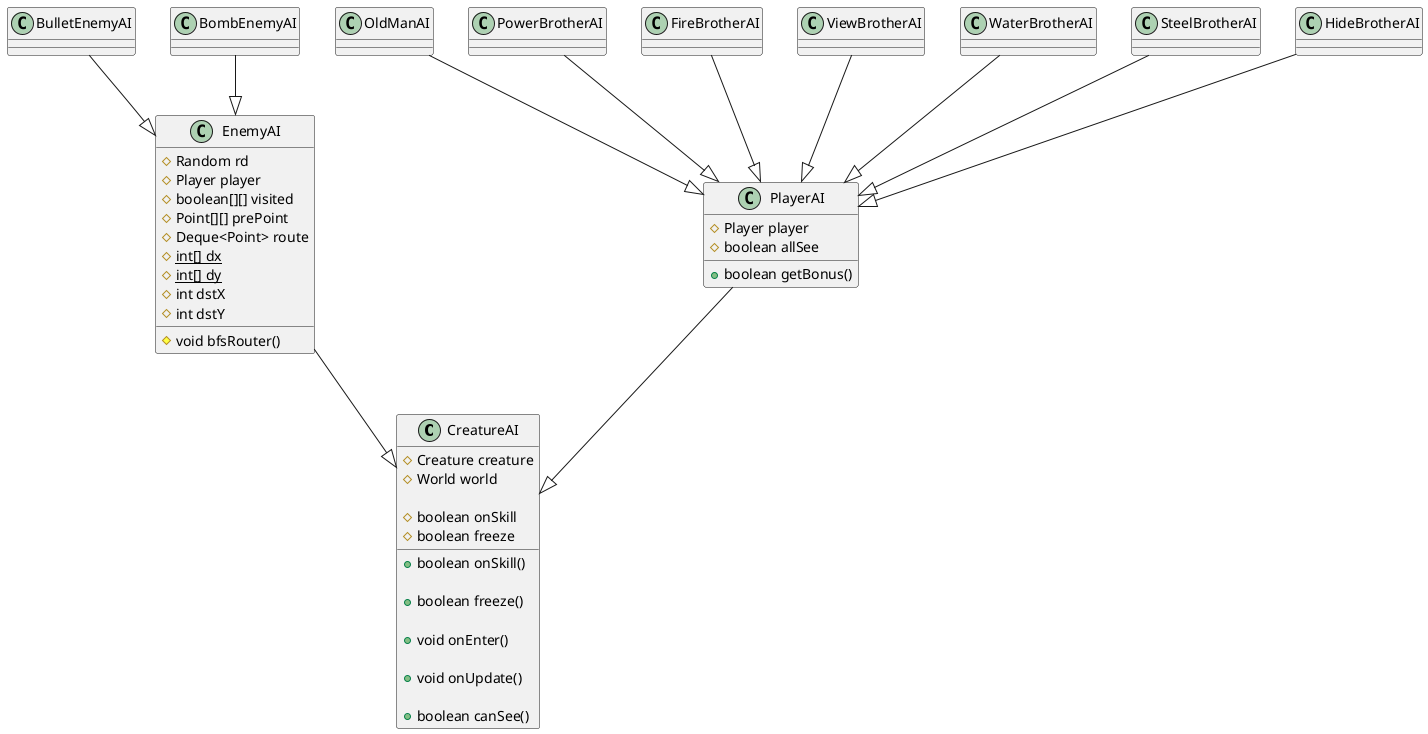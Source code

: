 @startuml CreatureAI

class CreatureAI {
    # Creature creature
    # World world

    # boolean onSkill
    # boolean freeze

    + boolean onSkill() 

    + boolean freeze() 

    + void onEnter() 

    + void onUpdate() 

    + boolean canSee() 
}

class EnemyAI {
    # Random rd
    # Player player
    # boolean[][] visited
    # Point[][] prePoint
    # Deque<Point> route
    # {static} int[] dx 
    # {static} int[] dy 
    # int dstX
    # int dstY

    # void bfsRouter()
}

class BulletEnemyAI {}
class BombEnemyAI {}

class PlayerAI {
    # Player player
    # boolean allSee
    + boolean getBonus()
}

class OldManAI {}
class PowerBrotherAI {}
class FireBrotherAI {}
class ViewBrotherAI {}
class WaterBrotherAI {}
class SteelBrotherAI {}
class HideBrotherAI {}

PlayerAI --|> CreatureAI
EnemyAI --|> CreatureAI
BulletEnemyAI --|> EnemyAI
BombEnemyAI --|> EnemyAI
OldManAI --|> PlayerAI
PowerBrotherAI --|> PlayerAI
FireBrotherAI --|> PlayerAI
ViewBrotherAI --|> PlayerAI
WaterBrotherAI --|> PlayerAI
SteelBrotherAI --|> PlayerAI
HideBrotherAI --|> PlayerAI

@enduml